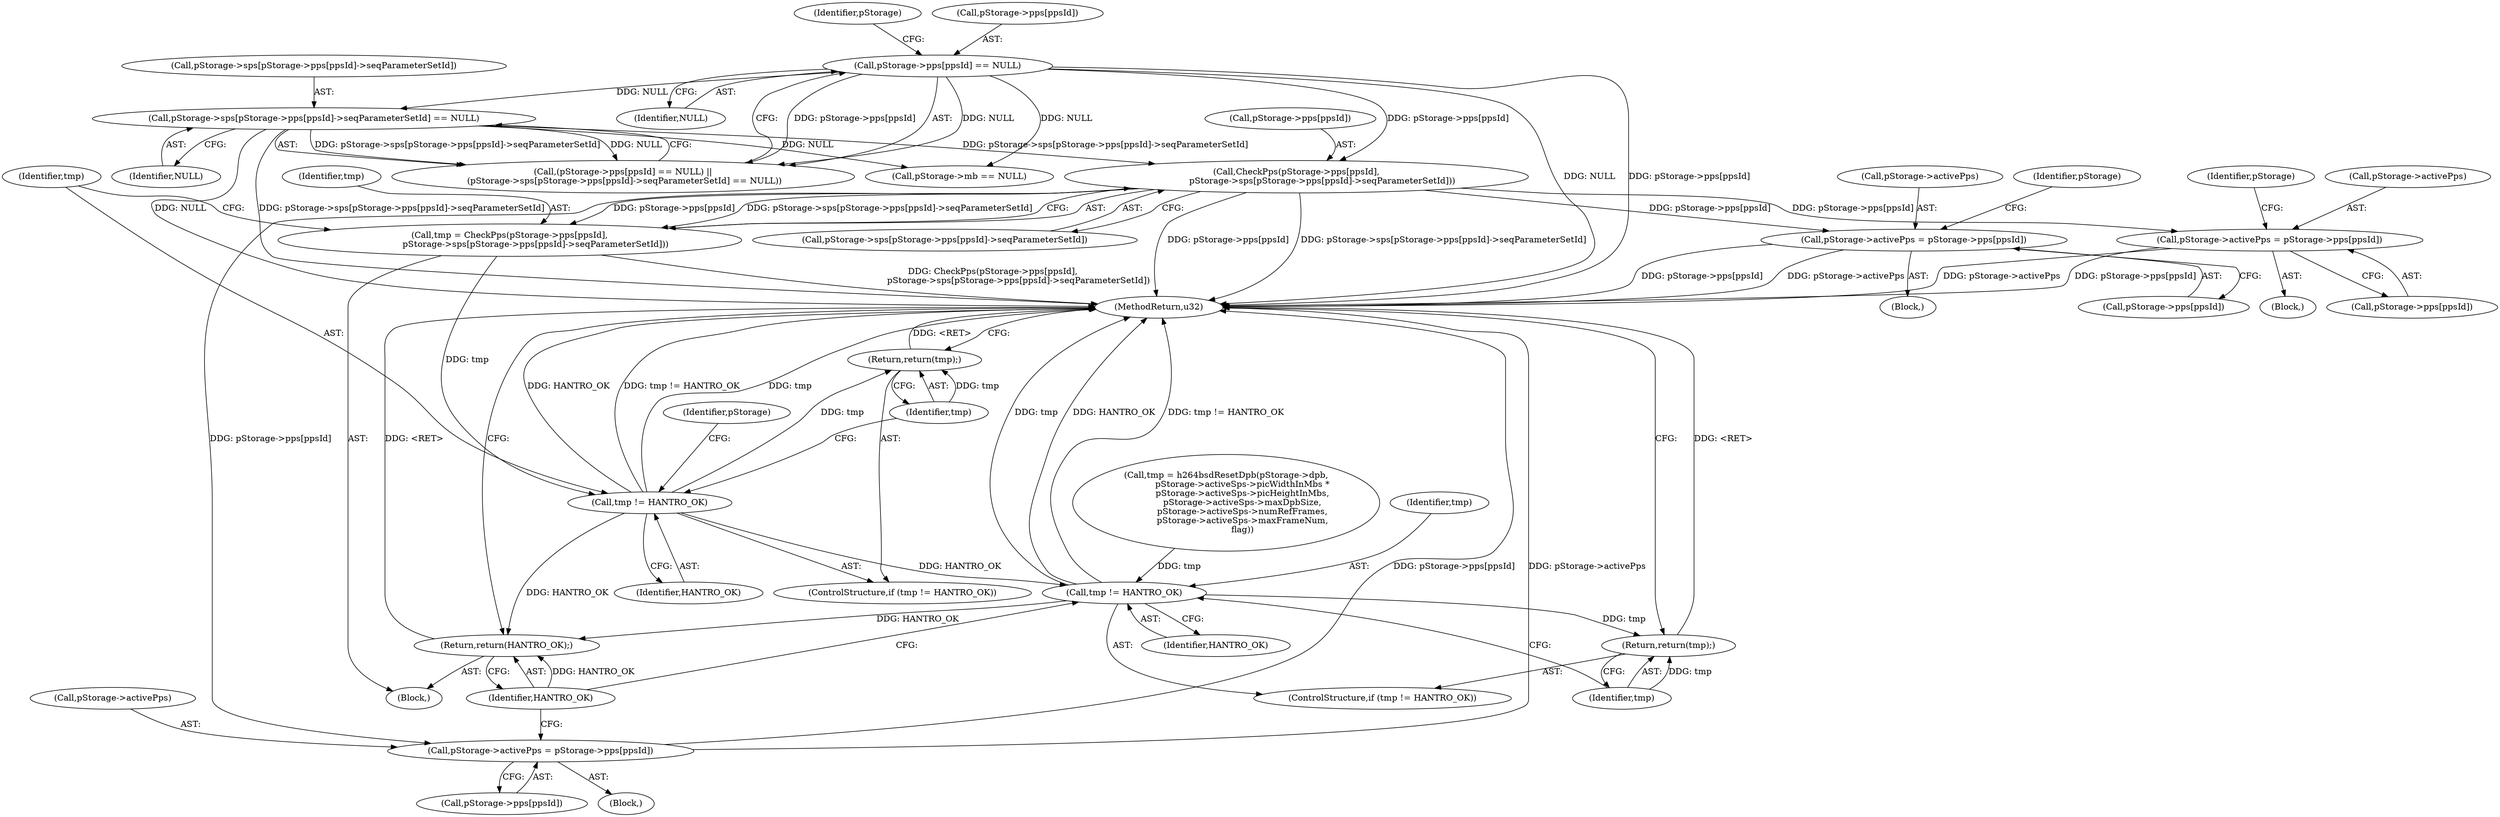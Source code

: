 digraph "0_Android_60547808ca4e9cfac50028c00c58a6ceb2319301@array" {
"1000148" [label="(Call,CheckPps(pStorage->pps[ppsId],\n                   pStorage->sps[pStorage->pps[ppsId]->seqParameterSetId]))"];
"1000123" [label="(Call,pStorage->pps[ppsId] == NULL)"];
"1000130" [label="(Call,pStorage->sps[pStorage->pps[ppsId]->seqParameterSetId] == NULL)"];
"1000146" [label="(Call,tmp = CheckPps(pStorage->pps[ppsId],\n                   pStorage->sps[pStorage->pps[ppsId]->seqParameterSetId]))"];
"1000166" [label="(Call,tmp != HANTRO_OK)"];
"1000169" [label="(Return,return(tmp);)"];
"1000402" [label="(Call,tmp != HANTRO_OK)"];
"1000405" [label="(Return,return(tmp);)"];
"1000531" [label="(Return,return(HANTRO_OK);)"];
"1000183" [label="(Call,pStorage->activePps = pStorage->pps[ppsId])"];
"1000438" [label="(Call,pStorage->activePps = pStorage->pps[ppsId])"];
"1000522" [label="(Call,pStorage->activePps = pStorage->pps[ppsId])"];
"1000531" [label="(Return,return(HANTRO_OK);)"];
"1000404" [label="(Identifier,HANTRO_OK)"];
"1000438" [label="(Call,pStorage->activePps = pStorage->pps[ppsId])"];
"1000154" [label="(Call,pStorage->sps[pStorage->pps[ppsId]->seqParameterSetId])"];
"1000526" [label="(Call,pStorage->pps[ppsId])"];
"1000449" [label="(Identifier,pStorage)"];
"1000142" [label="(Identifier,NULL)"];
"1000183" [label="(Call,pStorage->activePps = pStorage->pps[ppsId])"];
"1000516" [label="(Block,)"];
"1000168" [label="(Identifier,HANTRO_OK)"];
"1000123" [label="(Call,pStorage->pps[ppsId] == NULL)"];
"1000405" [label="(Return,return(tmp);)"];
"1000170" [label="(Identifier,tmp)"];
"1000129" [label="(Identifier,NULL)"];
"1000177" [label="(Block,)"];
"1000147" [label="(Identifier,tmp)"];
"1000174" [label="(Identifier,pStorage)"];
"1000169" [label="(Return,return(tmp);)"];
"1000406" [label="(Identifier,tmp)"];
"1000112" [label="(Block,)"];
"1000131" [label="(Call,pStorage->sps[pStorage->pps[ppsId]->seqParameterSetId])"];
"1000522" [label="(Call,pStorage->activePps = pStorage->pps[ppsId])"];
"1000165" [label="(ControlStructure,if (tmp != HANTRO_OK))"];
"1000133" [label="(Identifier,pStorage)"];
"1000439" [label="(Call,pStorage->activePps)"];
"1000442" [label="(Call,pStorage->pps[ppsId])"];
"1000401" [label="(ControlStructure,if (tmp != HANTRO_OK))"];
"1000149" [label="(Call,pStorage->pps[ppsId])"];
"1000184" [label="(Call,pStorage->activePps)"];
"1000122" [label="(Call,(pStorage->pps[ppsId] == NULL) ||\n (pStorage->sps[pStorage->pps[ppsId]->seqParameterSetId] == NULL))"];
"1000532" [label="(Identifier,HANTRO_OK)"];
"1000187" [label="(Call,pStorage->pps[ppsId])"];
"1000523" [label="(Call,pStorage->activePps)"];
"1000368" [label="(Call,tmp = h264bsdResetDpb(pStorage->dpb,\n            pStorage->activeSps->picWidthInMbs *\n            pStorage->activeSps->picHeightInMbs,\n            pStorage->activeSps->maxDpbSize,\n            pStorage->activeSps->numRefFrames,\n            pStorage->activeSps->maxFrameNum,\n            flag))"];
"1000167" [label="(Identifier,tmp)"];
"1000148" [label="(Call,CheckPps(pStorage->pps[ppsId],\n                   pStorage->sps[pStorage->pps[ppsId]->seqParameterSetId]))"];
"1000403" [label="(Identifier,tmp)"];
"1000146" [label="(Call,tmp = CheckPps(pStorage->pps[ppsId],\n                   pStorage->sps[pStorage->pps[ppsId]->seqParameterSetId]))"];
"1000130" [label="(Call,pStorage->sps[pStorage->pps[ppsId]->seqParameterSetId] == NULL)"];
"1000166" [label="(Call,tmp != HANTRO_OK)"];
"1000432" [label="(Block,)"];
"1000402" [label="(Call,tmp != HANTRO_OK)"];
"1000291" [label="(Call,pStorage->mb == NULL)"];
"1000194" [label="(Identifier,pStorage)"];
"1000533" [label="(MethodReturn,u32)"];
"1000124" [label="(Call,pStorage->pps[ppsId])"];
"1000148" -> "1000146"  [label="AST: "];
"1000148" -> "1000154"  [label="CFG: "];
"1000149" -> "1000148"  [label="AST: "];
"1000154" -> "1000148"  [label="AST: "];
"1000146" -> "1000148"  [label="CFG: "];
"1000148" -> "1000533"  [label="DDG: pStorage->pps[ppsId]"];
"1000148" -> "1000533"  [label="DDG: pStorage->sps[pStorage->pps[ppsId]->seqParameterSetId]"];
"1000148" -> "1000146"  [label="DDG: pStorage->pps[ppsId]"];
"1000148" -> "1000146"  [label="DDG: pStorage->sps[pStorage->pps[ppsId]->seqParameterSetId]"];
"1000123" -> "1000148"  [label="DDG: pStorage->pps[ppsId]"];
"1000130" -> "1000148"  [label="DDG: pStorage->sps[pStorage->pps[ppsId]->seqParameterSetId]"];
"1000148" -> "1000183"  [label="DDG: pStorage->pps[ppsId]"];
"1000148" -> "1000438"  [label="DDG: pStorage->pps[ppsId]"];
"1000148" -> "1000522"  [label="DDG: pStorage->pps[ppsId]"];
"1000123" -> "1000122"  [label="AST: "];
"1000123" -> "1000129"  [label="CFG: "];
"1000124" -> "1000123"  [label="AST: "];
"1000129" -> "1000123"  [label="AST: "];
"1000133" -> "1000123"  [label="CFG: "];
"1000122" -> "1000123"  [label="CFG: "];
"1000123" -> "1000533"  [label="DDG: NULL"];
"1000123" -> "1000533"  [label="DDG: pStorage->pps[ppsId]"];
"1000123" -> "1000122"  [label="DDG: pStorage->pps[ppsId]"];
"1000123" -> "1000122"  [label="DDG: NULL"];
"1000123" -> "1000130"  [label="DDG: NULL"];
"1000123" -> "1000291"  [label="DDG: NULL"];
"1000130" -> "1000122"  [label="AST: "];
"1000130" -> "1000142"  [label="CFG: "];
"1000131" -> "1000130"  [label="AST: "];
"1000142" -> "1000130"  [label="AST: "];
"1000122" -> "1000130"  [label="CFG: "];
"1000130" -> "1000533"  [label="DDG: NULL"];
"1000130" -> "1000533"  [label="DDG: pStorage->sps[pStorage->pps[ppsId]->seqParameterSetId]"];
"1000130" -> "1000122"  [label="DDG: pStorage->sps[pStorage->pps[ppsId]->seqParameterSetId]"];
"1000130" -> "1000122"  [label="DDG: NULL"];
"1000130" -> "1000291"  [label="DDG: NULL"];
"1000146" -> "1000112"  [label="AST: "];
"1000147" -> "1000146"  [label="AST: "];
"1000167" -> "1000146"  [label="CFG: "];
"1000146" -> "1000533"  [label="DDG: CheckPps(pStorage->pps[ppsId],\n                   pStorage->sps[pStorage->pps[ppsId]->seqParameterSetId])"];
"1000146" -> "1000166"  [label="DDG: tmp"];
"1000166" -> "1000165"  [label="AST: "];
"1000166" -> "1000168"  [label="CFG: "];
"1000167" -> "1000166"  [label="AST: "];
"1000168" -> "1000166"  [label="AST: "];
"1000170" -> "1000166"  [label="CFG: "];
"1000174" -> "1000166"  [label="CFG: "];
"1000166" -> "1000533"  [label="DDG: HANTRO_OK"];
"1000166" -> "1000533"  [label="DDG: tmp != HANTRO_OK"];
"1000166" -> "1000533"  [label="DDG: tmp"];
"1000166" -> "1000169"  [label="DDG: tmp"];
"1000166" -> "1000402"  [label="DDG: HANTRO_OK"];
"1000166" -> "1000531"  [label="DDG: HANTRO_OK"];
"1000169" -> "1000165"  [label="AST: "];
"1000169" -> "1000170"  [label="CFG: "];
"1000170" -> "1000169"  [label="AST: "];
"1000533" -> "1000169"  [label="CFG: "];
"1000169" -> "1000533"  [label="DDG: <RET>"];
"1000170" -> "1000169"  [label="DDG: tmp"];
"1000402" -> "1000401"  [label="AST: "];
"1000402" -> "1000404"  [label="CFG: "];
"1000403" -> "1000402"  [label="AST: "];
"1000404" -> "1000402"  [label="AST: "];
"1000406" -> "1000402"  [label="CFG: "];
"1000532" -> "1000402"  [label="CFG: "];
"1000402" -> "1000533"  [label="DDG: HANTRO_OK"];
"1000402" -> "1000533"  [label="DDG: tmp != HANTRO_OK"];
"1000402" -> "1000533"  [label="DDG: tmp"];
"1000368" -> "1000402"  [label="DDG: tmp"];
"1000402" -> "1000405"  [label="DDG: tmp"];
"1000402" -> "1000531"  [label="DDG: HANTRO_OK"];
"1000405" -> "1000401"  [label="AST: "];
"1000405" -> "1000406"  [label="CFG: "];
"1000406" -> "1000405"  [label="AST: "];
"1000533" -> "1000405"  [label="CFG: "];
"1000405" -> "1000533"  [label="DDG: <RET>"];
"1000406" -> "1000405"  [label="DDG: tmp"];
"1000531" -> "1000112"  [label="AST: "];
"1000531" -> "1000532"  [label="CFG: "];
"1000532" -> "1000531"  [label="AST: "];
"1000533" -> "1000531"  [label="CFG: "];
"1000531" -> "1000533"  [label="DDG: <RET>"];
"1000532" -> "1000531"  [label="DDG: HANTRO_OK"];
"1000183" -> "1000177"  [label="AST: "];
"1000183" -> "1000187"  [label="CFG: "];
"1000184" -> "1000183"  [label="AST: "];
"1000187" -> "1000183"  [label="AST: "];
"1000194" -> "1000183"  [label="CFG: "];
"1000183" -> "1000533"  [label="DDG: pStorage->pps[ppsId]"];
"1000183" -> "1000533"  [label="DDG: pStorage->activePps"];
"1000438" -> "1000432"  [label="AST: "];
"1000438" -> "1000442"  [label="CFG: "];
"1000439" -> "1000438"  [label="AST: "];
"1000442" -> "1000438"  [label="AST: "];
"1000449" -> "1000438"  [label="CFG: "];
"1000438" -> "1000533"  [label="DDG: pStorage->pps[ppsId]"];
"1000438" -> "1000533"  [label="DDG: pStorage->activePps"];
"1000522" -> "1000516"  [label="AST: "];
"1000522" -> "1000526"  [label="CFG: "];
"1000523" -> "1000522"  [label="AST: "];
"1000526" -> "1000522"  [label="AST: "];
"1000532" -> "1000522"  [label="CFG: "];
"1000522" -> "1000533"  [label="DDG: pStorage->pps[ppsId]"];
"1000522" -> "1000533"  [label="DDG: pStorage->activePps"];
}
